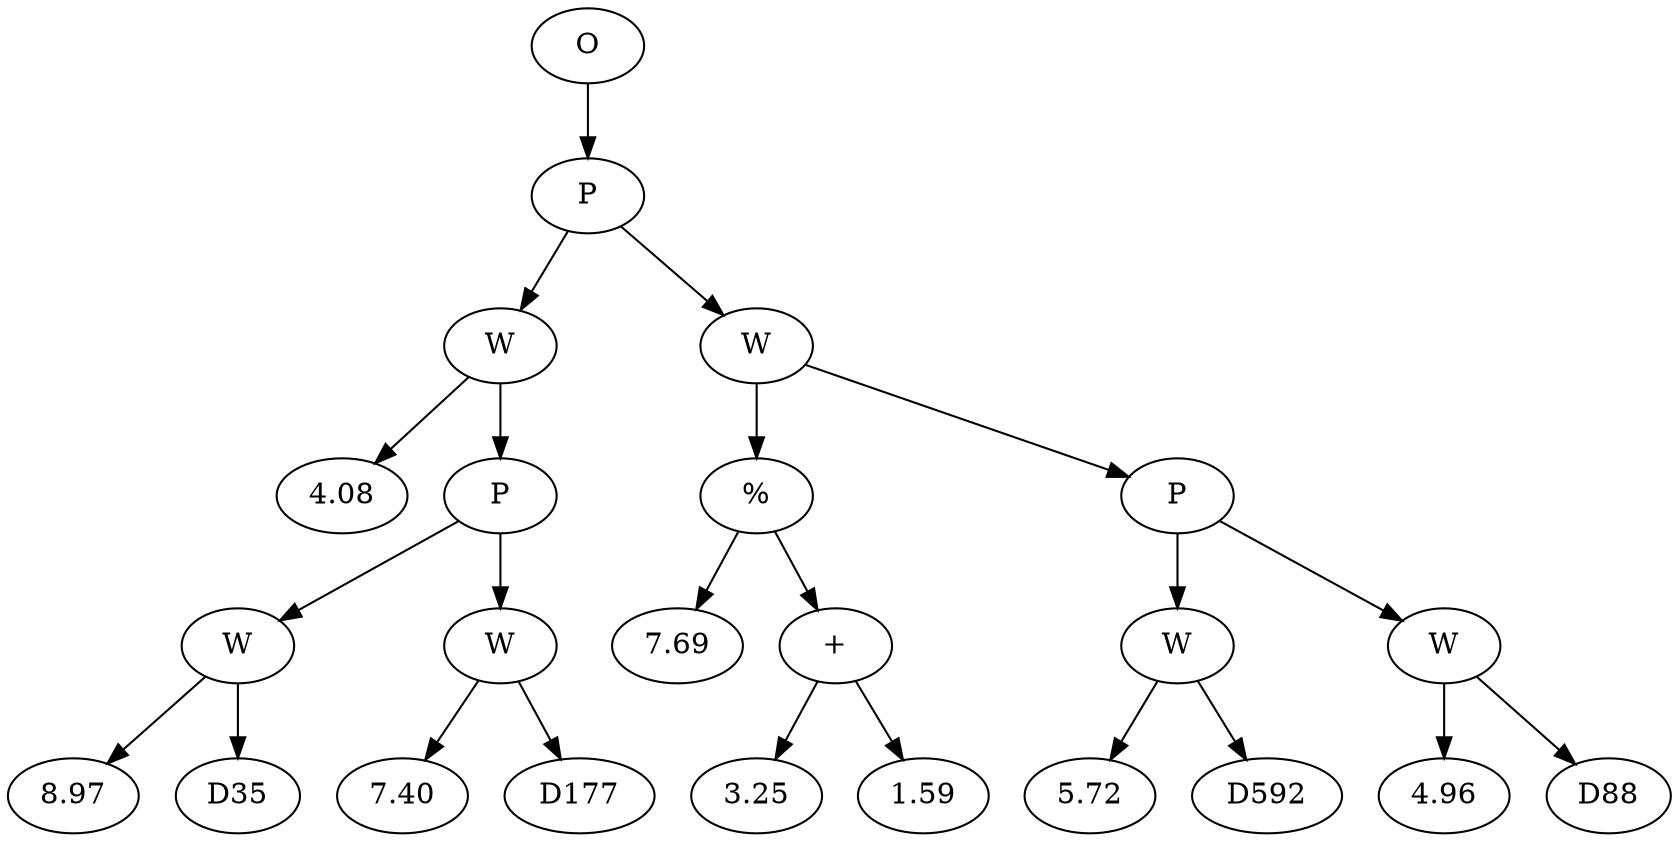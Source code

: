 // Tree
digraph {
	17045379 [label=O]
	17045380 [label=P]
	17045379 -> 17045380
	17045381 [label=W]
	17045380 -> 17045381
	17045382 [label=4.08]
	17045381 -> 17045382
	17045383 [label=P]
	17045381 -> 17045383
	17045384 [label=W]
	17045383 -> 17045384
	17045385 [label=8.97]
	17045384 -> 17045385
	17045386 [label=D35]
	17045384 -> 17045386
	17045387 [label=W]
	17045383 -> 17045387
	17045388 [label=7.40]
	17045387 -> 17045388
	17045389 [label=D177]
	17045387 -> 17045389
	17045390 [label=W]
	17045380 -> 17045390
	17045391 [label="%"]
	17045390 -> 17045391
	17045392 [label=7.69]
	17045391 -> 17045392
	17045393 [label="+"]
	17045391 -> 17045393
	17045394 [label=3.25]
	17045393 -> 17045394
	17045395 [label=1.59]
	17045393 -> 17045395
	17045396 [label=P]
	17045390 -> 17045396
	17045397 [label=W]
	17045396 -> 17045397
	17045398 [label=5.72]
	17045397 -> 17045398
	17045399 [label=D592]
	17045397 -> 17045399
	17045400 [label=W]
	17045396 -> 17045400
	17045401 [label=4.96]
	17045400 -> 17045401
	17045402 [label=D88]
	17045400 -> 17045402
}
